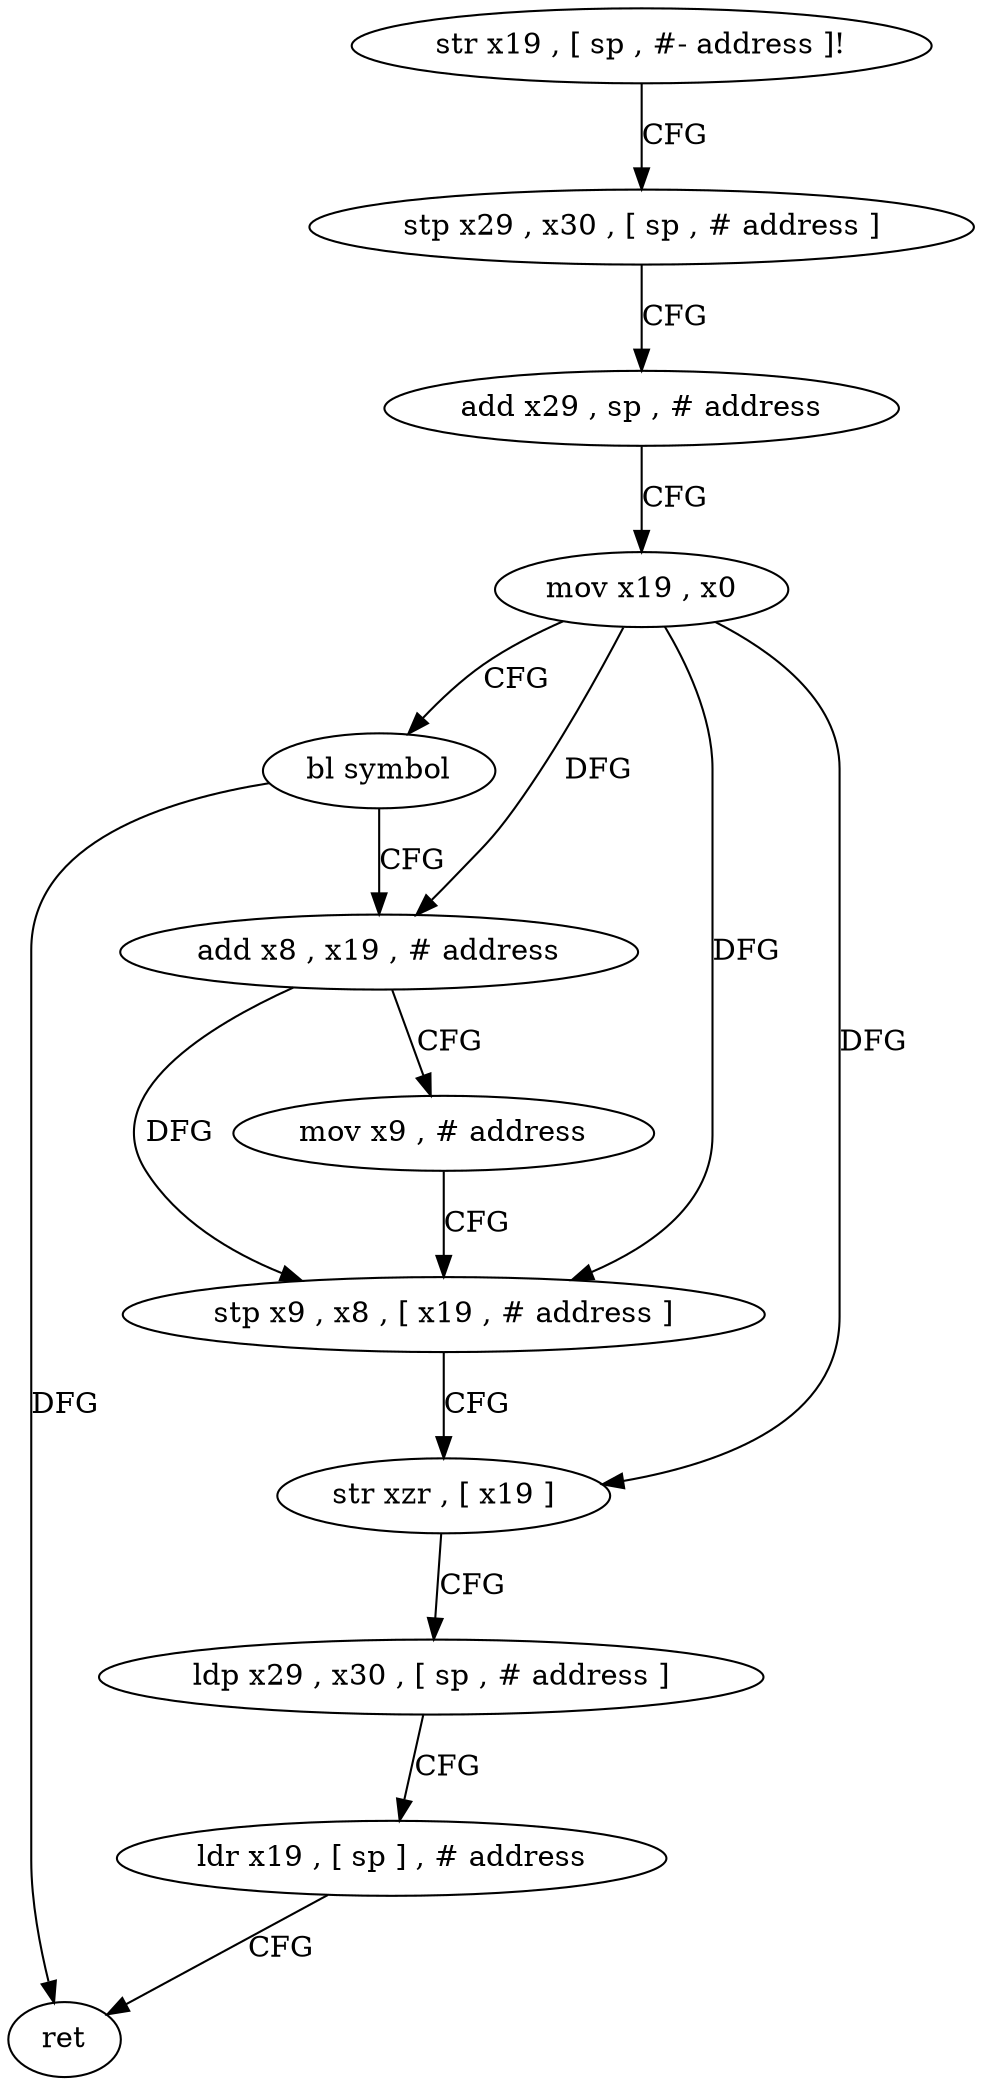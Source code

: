 digraph "func" {
"4264548" [label = "str x19 , [ sp , #- address ]!" ]
"4264552" [label = "stp x29 , x30 , [ sp , # address ]" ]
"4264556" [label = "add x29 , sp , # address" ]
"4264560" [label = "mov x19 , x0" ]
"4264564" [label = "bl symbol" ]
"4264568" [label = "add x8 , x19 , # address" ]
"4264572" [label = "mov x9 , # address" ]
"4264576" [label = "stp x9 , x8 , [ x19 , # address ]" ]
"4264580" [label = "str xzr , [ x19 ]" ]
"4264584" [label = "ldp x29 , x30 , [ sp , # address ]" ]
"4264588" [label = "ldr x19 , [ sp ] , # address" ]
"4264592" [label = "ret" ]
"4264548" -> "4264552" [ label = "CFG" ]
"4264552" -> "4264556" [ label = "CFG" ]
"4264556" -> "4264560" [ label = "CFG" ]
"4264560" -> "4264564" [ label = "CFG" ]
"4264560" -> "4264568" [ label = "DFG" ]
"4264560" -> "4264576" [ label = "DFG" ]
"4264560" -> "4264580" [ label = "DFG" ]
"4264564" -> "4264568" [ label = "CFG" ]
"4264564" -> "4264592" [ label = "DFG" ]
"4264568" -> "4264572" [ label = "CFG" ]
"4264568" -> "4264576" [ label = "DFG" ]
"4264572" -> "4264576" [ label = "CFG" ]
"4264576" -> "4264580" [ label = "CFG" ]
"4264580" -> "4264584" [ label = "CFG" ]
"4264584" -> "4264588" [ label = "CFG" ]
"4264588" -> "4264592" [ label = "CFG" ]
}
